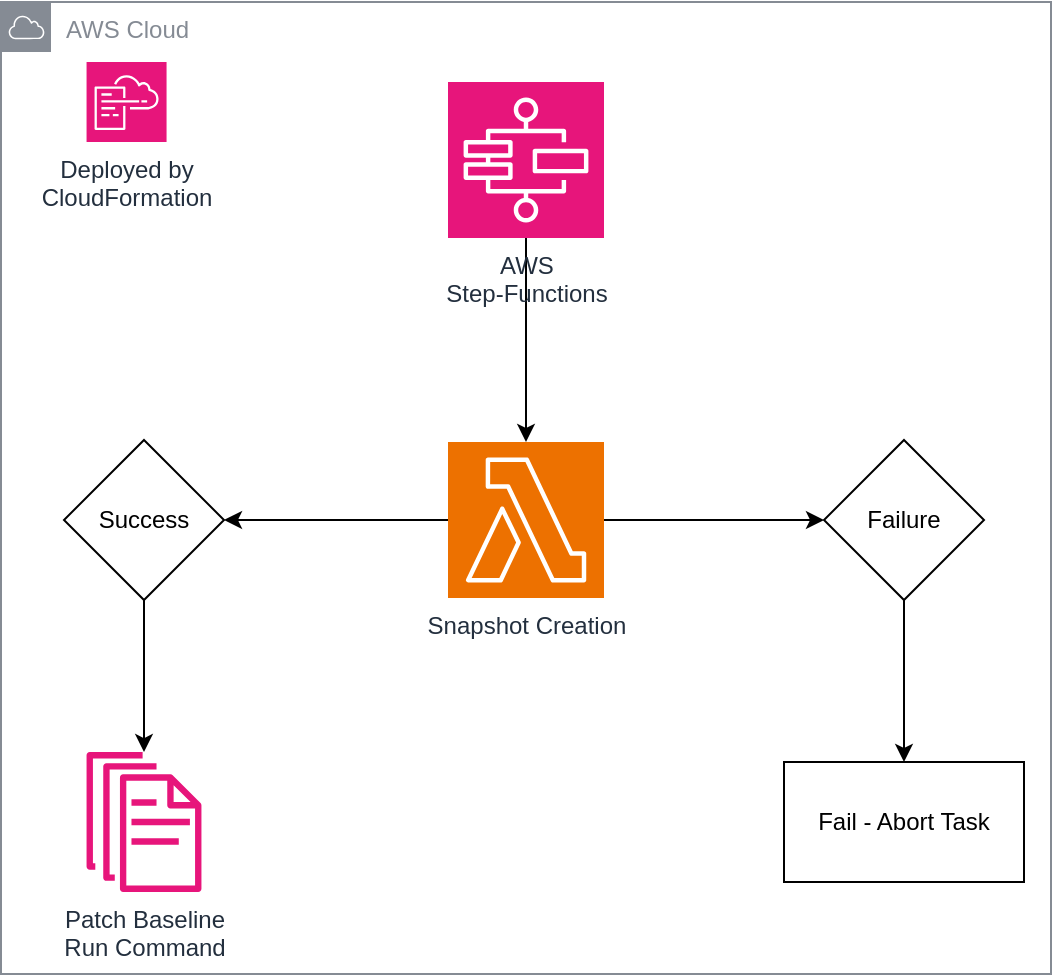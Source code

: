 <mxfile version="25.0.1">
  <diagram name="Page-1" id="pWdNPCmwHLSAtmZRPFA9">
    <mxGraphModel dx="1050" dy="629" grid="1" gridSize="10" guides="1" tooltips="1" connect="1" arrows="1" fold="1" page="1" pageScale="1" pageWidth="850" pageHeight="1100" math="0" shadow="0">
      <root>
        <mxCell id="0" />
        <mxCell id="1" parent="0" />
        <mxCell id="6kETliB689wp5WcZpESU-3" style="edgeStyle=orthogonalEdgeStyle;rounded=0;orthogonalLoop=1;jettySize=auto;html=1;" edge="1" parent="1" source="6kETliB689wp5WcZpESU-1" target="6kETliB689wp5WcZpESU-2">
          <mxGeometry relative="1" as="geometry">
            <Array as="points">
              <mxPoint x="351" y="310" />
            </Array>
          </mxGeometry>
        </mxCell>
        <mxCell id="6kETliB689wp5WcZpESU-1" value="AWS&lt;div&gt;Step-Functions&lt;/div&gt;" style="sketch=0;points=[[0,0,0],[0.25,0,0],[0.5,0,0],[0.75,0,0],[1,0,0],[0,1,0],[0.25,1,0],[0.5,1,0],[0.75,1,0],[1,1,0],[0,0.25,0],[0,0.5,0],[0,0.75,0],[1,0.25,0],[1,0.5,0],[1,0.75,0]];outlineConnect=0;fontColor=#232F3E;fillColor=#E7157B;strokeColor=#ffffff;dashed=0;verticalLabelPosition=bottom;verticalAlign=top;align=center;html=1;fontSize=12;fontStyle=0;aspect=fixed;shape=mxgraph.aws4.resourceIcon;resIcon=mxgraph.aws4.step_functions;" vertex="1" parent="1">
          <mxGeometry x="312" y="230" width="78" height="78" as="geometry" />
        </mxCell>
        <mxCell id="6kETliB689wp5WcZpESU-7" value="" style="edgeStyle=orthogonalEdgeStyle;rounded=0;orthogonalLoop=1;jettySize=auto;html=1;" edge="1" parent="1" source="6kETliB689wp5WcZpESU-2" target="6kETliB689wp5WcZpESU-4">
          <mxGeometry relative="1" as="geometry" />
        </mxCell>
        <mxCell id="6kETliB689wp5WcZpESU-11" value="" style="edgeStyle=orthogonalEdgeStyle;rounded=0;orthogonalLoop=1;jettySize=auto;html=1;" edge="1" parent="1" source="6kETliB689wp5WcZpESU-2" target="6kETliB689wp5WcZpESU-10">
          <mxGeometry relative="1" as="geometry" />
        </mxCell>
        <mxCell id="6kETliB689wp5WcZpESU-2" value="Snapshot Creation" style="sketch=0;points=[[0,0,0],[0.25,0,0],[0.5,0,0],[0.75,0,0],[1,0,0],[0,1,0],[0.25,1,0],[0.5,1,0],[0.75,1,0],[1,1,0],[0,0.25,0],[0,0.5,0],[0,0.75,0],[1,0.25,0],[1,0.5,0],[1,0.75,0]];outlineConnect=0;fontColor=#232F3E;fillColor=#ED7100;strokeColor=#ffffff;dashed=0;verticalLabelPosition=bottom;verticalAlign=top;align=center;html=1;fontSize=12;fontStyle=0;aspect=fixed;shape=mxgraph.aws4.resourceIcon;resIcon=mxgraph.aws4.lambda;" vertex="1" parent="1">
          <mxGeometry x="312" y="410" width="78" height="78" as="geometry" />
        </mxCell>
        <mxCell id="6kETliB689wp5WcZpESU-9" value="" style="edgeStyle=orthogonalEdgeStyle;rounded=0;orthogonalLoop=1;jettySize=auto;html=1;" edge="1" parent="1" source="6kETliB689wp5WcZpESU-4" target="6kETliB689wp5WcZpESU-8">
          <mxGeometry relative="1" as="geometry" />
        </mxCell>
        <mxCell id="6kETliB689wp5WcZpESU-4" value="Success" style="rhombus;whiteSpace=wrap;html=1;" vertex="1" parent="1">
          <mxGeometry x="120" y="409" width="80" height="80" as="geometry" />
        </mxCell>
        <mxCell id="6kETliB689wp5WcZpESU-8" value="Patch Baseline&lt;div&gt;Run Command&lt;/div&gt;" style="sketch=0;outlineConnect=0;fontColor=#232F3E;gradientColor=none;fillColor=#E7157B;strokeColor=none;dashed=0;verticalLabelPosition=bottom;verticalAlign=top;align=center;html=1;fontSize=12;fontStyle=0;aspect=fixed;pointerEvents=1;shape=mxgraph.aws4.documents;" vertex="1" parent="1">
          <mxGeometry x="131.28" y="565" width="57.44" height="70" as="geometry" />
        </mxCell>
        <mxCell id="6kETliB689wp5WcZpESU-14" value="" style="edgeStyle=orthogonalEdgeStyle;rounded=0;orthogonalLoop=1;jettySize=auto;html=1;" edge="1" parent="1" source="6kETliB689wp5WcZpESU-10" target="6kETliB689wp5WcZpESU-13">
          <mxGeometry relative="1" as="geometry" />
        </mxCell>
        <mxCell id="6kETliB689wp5WcZpESU-10" value="Failure" style="rhombus;whiteSpace=wrap;html=1;" vertex="1" parent="1">
          <mxGeometry x="500" y="409" width="80" height="80" as="geometry" />
        </mxCell>
        <mxCell id="6kETliB689wp5WcZpESU-13" value="Fail - Abort Task" style="rounded=0;whiteSpace=wrap;html=1;" vertex="1" parent="1">
          <mxGeometry x="480" y="570" width="120" height="60" as="geometry" />
        </mxCell>
        <mxCell id="6kETliB689wp5WcZpESU-15" value="Deployed by&lt;div&gt;CloudFormation&lt;/div&gt;" style="sketch=0;points=[[0,0,0],[0.25,0,0],[0.5,0,0],[0.75,0,0],[1,0,0],[0,1,0],[0.25,1,0],[0.5,1,0],[0.75,1,0],[1,1,0],[0,0.25,0],[0,0.5,0],[0,0.75,0],[1,0.25,0],[1,0.5,0],[1,0.75,0]];points=[[0,0,0],[0.25,0,0],[0.5,0,0],[0.75,0,0],[1,0,0],[0,1,0],[0.25,1,0],[0.5,1,0],[0.75,1,0],[1,1,0],[0,0.25,0],[0,0.5,0],[0,0.75,0],[1,0.25,0],[1,0.5,0],[1,0.75,0]];outlineConnect=0;fontColor=#232F3E;fillColor=#E7157B;strokeColor=#ffffff;dashed=0;verticalLabelPosition=bottom;verticalAlign=top;align=center;html=1;fontSize=12;fontStyle=0;aspect=fixed;shape=mxgraph.aws4.resourceIcon;resIcon=mxgraph.aws4.cloudformation;" vertex="1" parent="1">
          <mxGeometry x="131.28" y="220" width="40" height="40" as="geometry" />
        </mxCell>
        <mxCell id="6kETliB689wp5WcZpESU-16" value="AWS Cloud" style="sketch=0;outlineConnect=0;gradientColor=none;html=1;whiteSpace=wrap;fontSize=12;fontStyle=0;shape=mxgraph.aws4.group;grIcon=mxgraph.aws4.group_aws_cloud;strokeColor=#858B94;fillColor=none;verticalAlign=top;align=left;spacingLeft=30;fontColor=#858B94;dashed=0;" vertex="1" parent="1">
          <mxGeometry x="88.5" y="190" width="525" height="486" as="geometry" />
        </mxCell>
      </root>
    </mxGraphModel>
  </diagram>
</mxfile>
